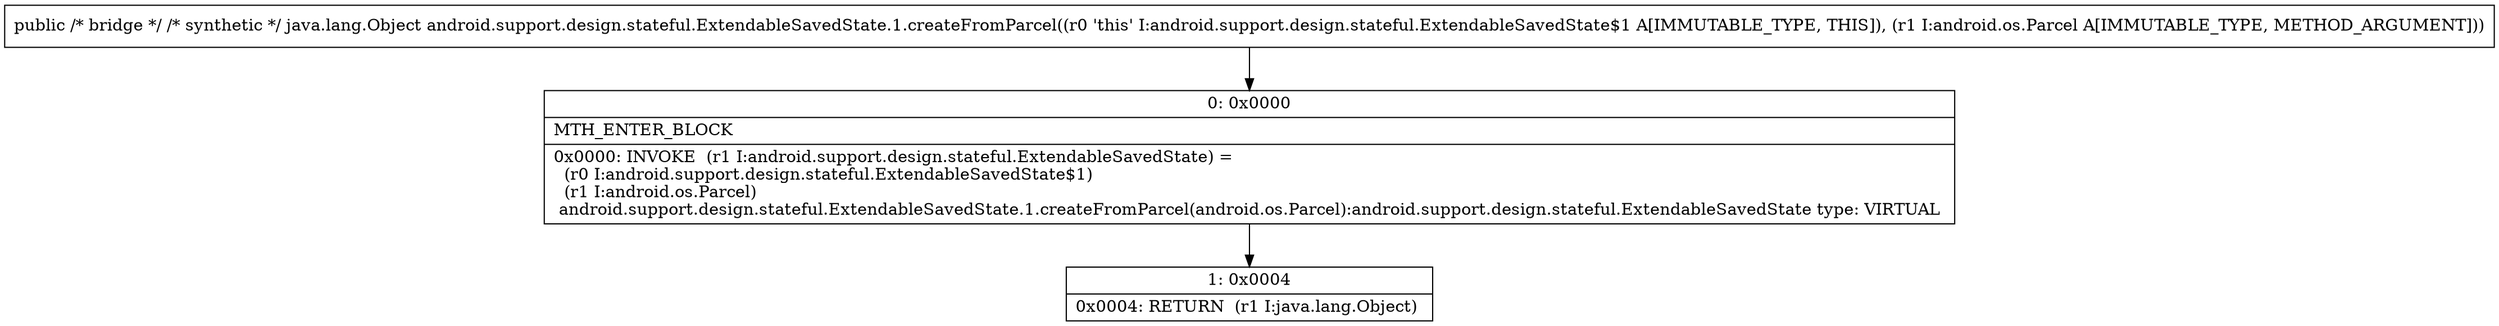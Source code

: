 digraph "CFG forandroid.support.design.stateful.ExtendableSavedState.1.createFromParcel(Landroid\/os\/Parcel;)Ljava\/lang\/Object;" {
Node_0 [shape=record,label="{0\:\ 0x0000|MTH_ENTER_BLOCK\l|0x0000: INVOKE  (r1 I:android.support.design.stateful.ExtendableSavedState) = \l  (r0 I:android.support.design.stateful.ExtendableSavedState$1)\l  (r1 I:android.os.Parcel)\l android.support.design.stateful.ExtendableSavedState.1.createFromParcel(android.os.Parcel):android.support.design.stateful.ExtendableSavedState type: VIRTUAL \l}"];
Node_1 [shape=record,label="{1\:\ 0x0004|0x0004: RETURN  (r1 I:java.lang.Object) \l}"];
MethodNode[shape=record,label="{public \/* bridge *\/ \/* synthetic *\/ java.lang.Object android.support.design.stateful.ExtendableSavedState.1.createFromParcel((r0 'this' I:android.support.design.stateful.ExtendableSavedState$1 A[IMMUTABLE_TYPE, THIS]), (r1 I:android.os.Parcel A[IMMUTABLE_TYPE, METHOD_ARGUMENT])) }"];
MethodNode -> Node_0;
Node_0 -> Node_1;
}

